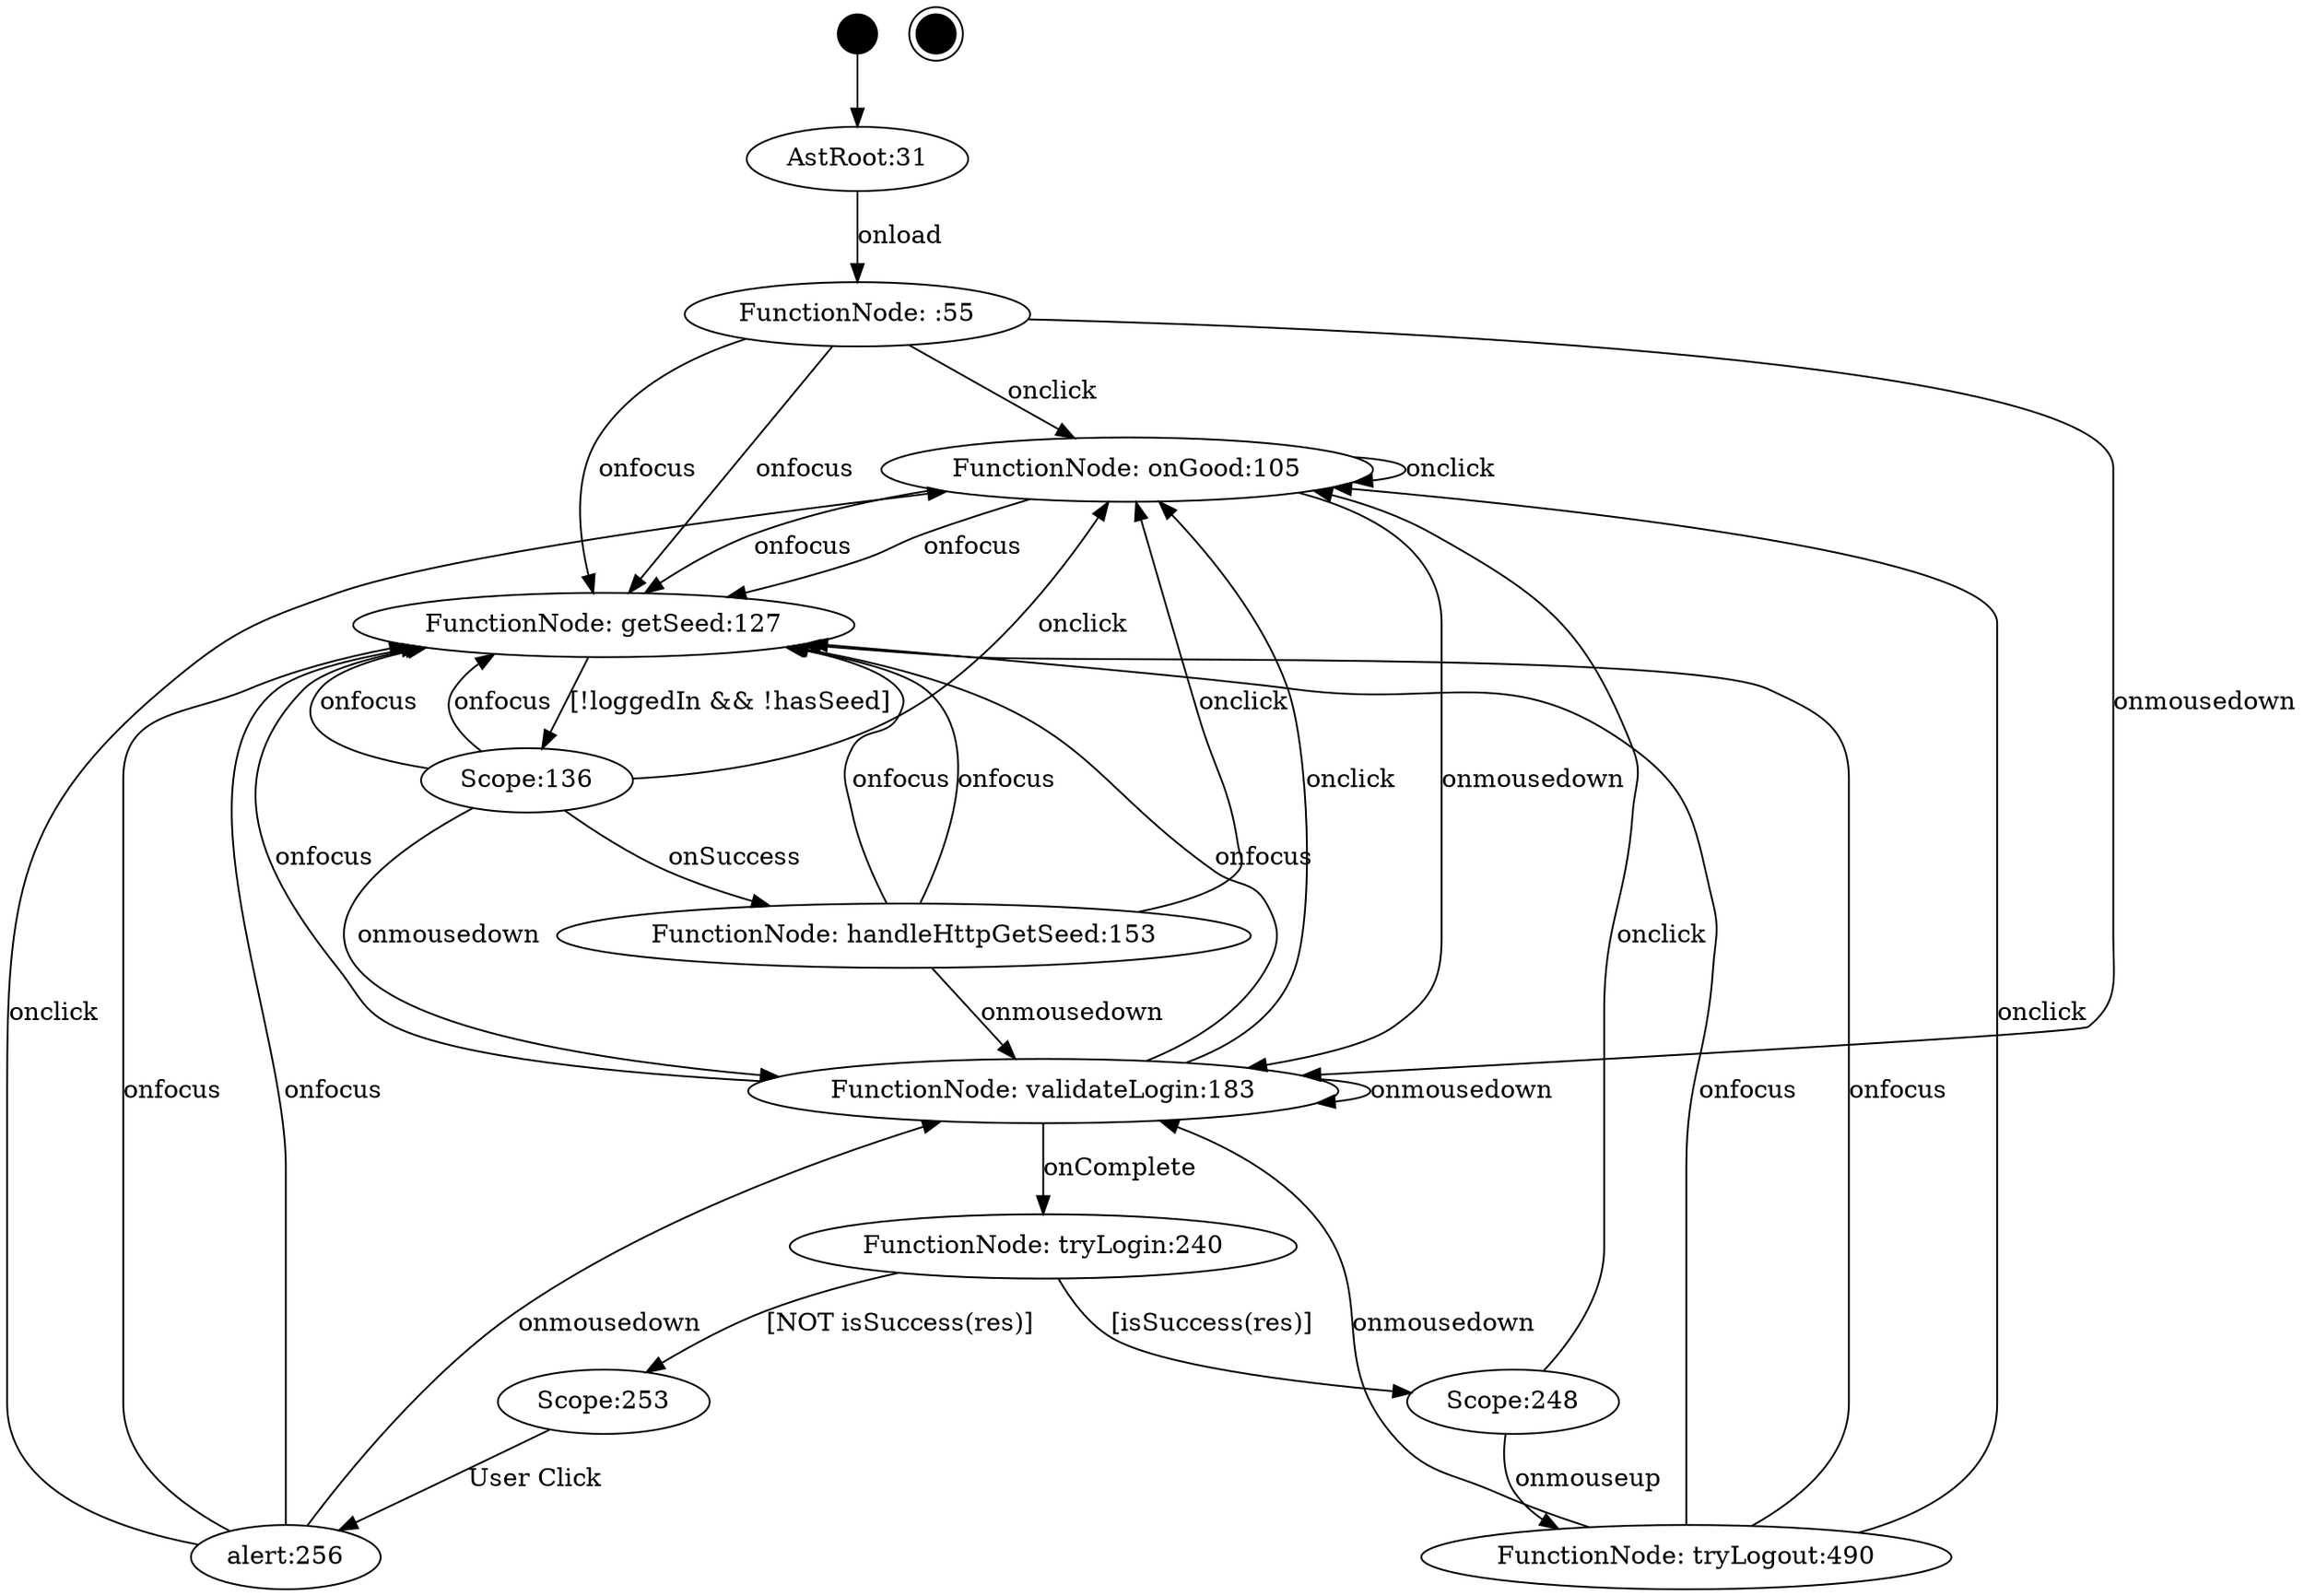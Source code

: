 digraph FSM {
JSAnalyzer_0000002377[label="",shape=circle,style=filled,color=black,fixedsize=true,width=0.3];
JSAnalyzer_0000002379[label="",shape=doublecircle,style=filled,color=black,fixedsize=true,width=0.3];
JSAnalyzer_0000000031[label="AstRoot:31"];
JSAnalyzer_0000000055[label="FunctionNode: :55"];
JSAnalyzer_0000000105[label="FunctionNode: onGood:105"];
JSAnalyzer_0000000127[label="FunctionNode: getSeed:127"];
JSAnalyzer_0000000136[label="Scope:136"];
JSAnalyzer_0000000153[label="FunctionNode: handleHttpGetSeed:153"];
JSAnalyzer_0000000183[label="FunctionNode: validateLogin:183"];
JSAnalyzer_0000000240[label="FunctionNode: tryLogin:240"];
JSAnalyzer_0000000248[label="Scope:248"];
JSAnalyzer_0000000253[label="Scope:253"];
JSAnalyzer_0000000490[label="FunctionNode: tryLogout:490"];
JSAnalyzer_0000000256[label="alert:256"];
JSAnalyzer_0000002377 -> JSAnalyzer_0000000031;
JSAnalyzer_0000000127 -> JSAnalyzer_0000000136[label="[!loggedIn && !hasSeed]"];
JSAnalyzer_0000000240 -> JSAnalyzer_0000000248[label="[isSuccess(res)]"];
JSAnalyzer_0000000240 -> JSAnalyzer_0000000253[label="[NOT isSuccess(res)]"];
JSAnalyzer_0000000031 -> JSAnalyzer_0000000055[label="onload"];
JSAnalyzer_0000000055 -> JSAnalyzer_0000000127[label="onfocus"];
JSAnalyzer_0000000055 -> JSAnalyzer_0000000127[label="onfocus"];
JSAnalyzer_0000000055 -> JSAnalyzer_0000000183[label="onmousedown"];
JSAnalyzer_0000000055 -> JSAnalyzer_0000000105[label="onclick"];
JSAnalyzer_0000000105 -> JSAnalyzer_0000000127[label="onfocus"];
JSAnalyzer_0000000105 -> JSAnalyzer_0000000127[label="onfocus"];
JSAnalyzer_0000000105 -> JSAnalyzer_0000000183[label="onmousedown"];
JSAnalyzer_0000000105 -> JSAnalyzer_0000000105[label="onclick"];
JSAnalyzer_0000000136 -> JSAnalyzer_0000000153[label="onSuccess"];
JSAnalyzer_0000000136 -> JSAnalyzer_0000000127[label="onfocus"];
JSAnalyzer_0000000136 -> JSAnalyzer_0000000127[label="onfocus"];
JSAnalyzer_0000000136 -> JSAnalyzer_0000000183[label="onmousedown"];
JSAnalyzer_0000000136 -> JSAnalyzer_0000000105[label="onclick"];
JSAnalyzer_0000000153 -> JSAnalyzer_0000000127[label="onfocus"];
JSAnalyzer_0000000153 -> JSAnalyzer_0000000127[label="onfocus"];
JSAnalyzer_0000000153 -> JSAnalyzer_0000000183[label="onmousedown"];
JSAnalyzer_0000000153 -> JSAnalyzer_0000000105[label="onclick"];
JSAnalyzer_0000000183 -> JSAnalyzer_0000000240[label="onComplete"];
JSAnalyzer_0000000183 -> JSAnalyzer_0000000127[label="onfocus"];
JSAnalyzer_0000000183 -> JSAnalyzer_0000000127[label="onfocus"];
JSAnalyzer_0000000183 -> JSAnalyzer_0000000183[label="onmousedown"];
JSAnalyzer_0000000183 -> JSAnalyzer_0000000105[label="onclick"];
JSAnalyzer_0000000248 -> JSAnalyzer_0000000490[label="onmouseup"];
JSAnalyzer_0000000248 -> JSAnalyzer_0000000105[label="onclick"];
JSAnalyzer_0000000253 -> JSAnalyzer_0000000256[label="User Click"];
JSAnalyzer_0000000490 -> JSAnalyzer_0000000127[label="onfocus"];
JSAnalyzer_0000000490 -> JSAnalyzer_0000000127[label="onfocus"];
JSAnalyzer_0000000490 -> JSAnalyzer_0000000183[label="onmousedown"];
JSAnalyzer_0000000490 -> JSAnalyzer_0000000105[label="onclick"];
JSAnalyzer_0000000256 -> JSAnalyzer_0000000127[label="onfocus"];
JSAnalyzer_0000000256 -> JSAnalyzer_0000000127[label="onfocus"];
JSAnalyzer_0000000256 -> JSAnalyzer_0000000183[label="onmousedown"];
JSAnalyzer_0000000256 -> JSAnalyzer_0000000105[label="onclick"];
}
